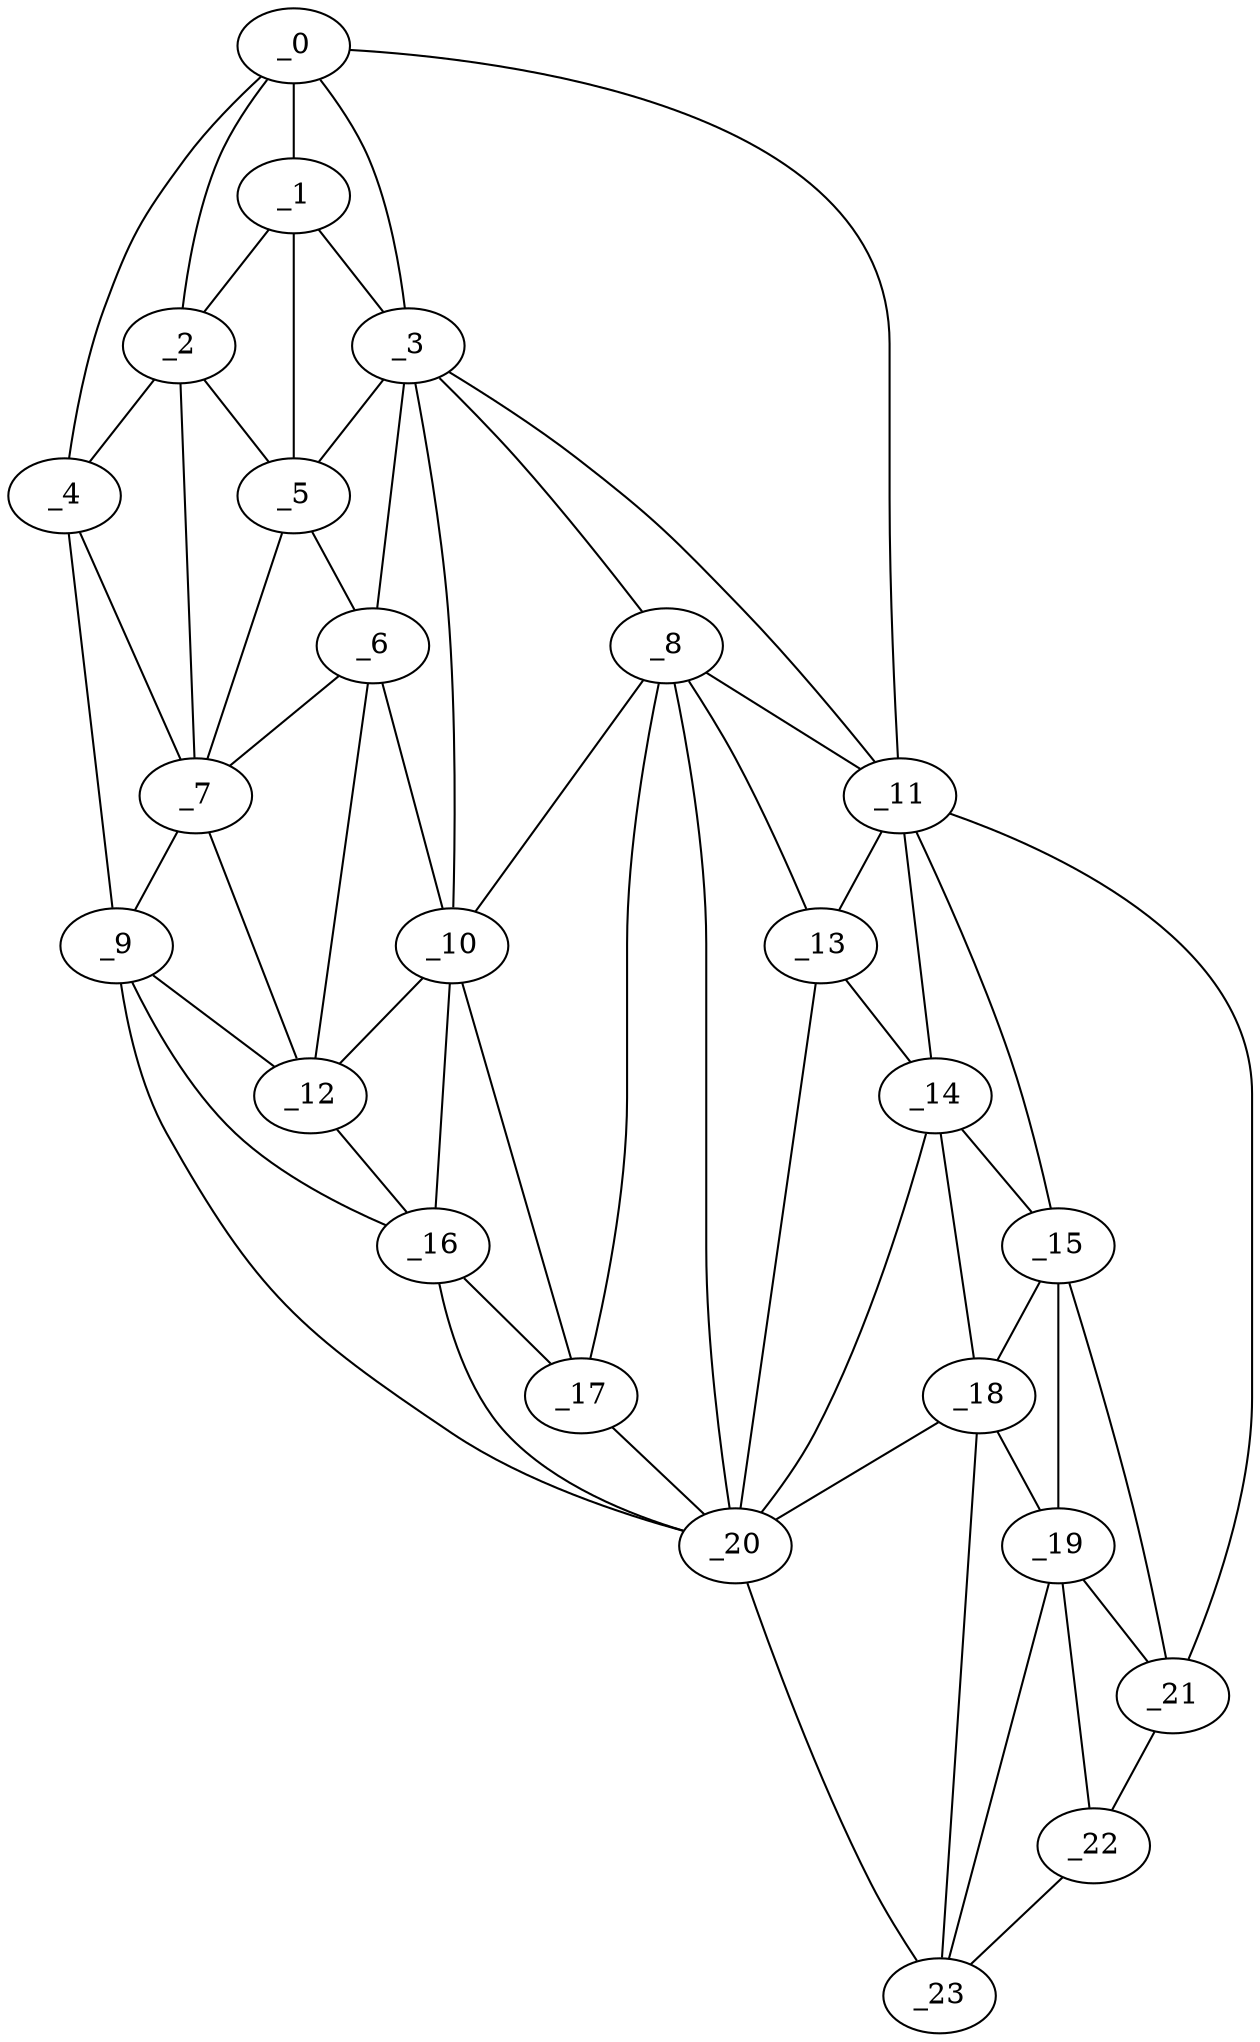graph "obj57__70.gxl" {
	_0	 [x=19,
		y=36];
	_1	 [x=32,
		y=35];
	_0 -- _1	 [valence=2];
	_2	 [x=36,
		y=15];
	_0 -- _2	 [valence=2];
	_3	 [x=38,
		y=56];
	_0 -- _3	 [valence=2];
	_4	 [x=40,
		y=8];
	_0 -- _4	 [valence=1];
	_11	 [x=65,
		y=122];
	_0 -- _11	 [valence=1];
	_1 -- _2	 [valence=1];
	_1 -- _3	 [valence=1];
	_5	 [x=41,
		y=31];
	_1 -- _5	 [valence=2];
	_2 -- _4	 [valence=1];
	_2 -- _5	 [valence=2];
	_7	 [x=59,
		y=12];
	_2 -- _7	 [valence=1];
	_3 -- _5	 [valence=2];
	_6	 [x=56,
		y=32];
	_3 -- _6	 [valence=1];
	_8	 [x=61,
		y=76];
	_3 -- _8	 [valence=1];
	_10	 [x=63,
		y=37];
	_3 -- _10	 [valence=2];
	_3 -- _11	 [valence=2];
	_4 -- _7	 [valence=2];
	_9	 [x=63,
		y=5];
	_4 -- _9	 [valence=1];
	_5 -- _6	 [valence=1];
	_5 -- _7	 [valence=2];
	_6 -- _7	 [valence=2];
	_6 -- _10	 [valence=2];
	_12	 [x=66,
		y=32];
	_6 -- _12	 [valence=1];
	_7 -- _9	 [valence=1];
	_7 -- _12	 [valence=2];
	_8 -- _10	 [valence=1];
	_8 -- _11	 [valence=2];
	_13	 [x=68,
		y=87];
	_8 -- _13	 [valence=2];
	_17	 [x=78,
		y=50];
	_8 -- _17	 [valence=1];
	_20	 [x=102,
		y=72];
	_8 -- _20	 [valence=1];
	_9 -- _12	 [valence=2];
	_16	 [x=78,
		y=41];
	_9 -- _16	 [valence=1];
	_9 -- _20	 [valence=1];
	_10 -- _12	 [valence=2];
	_10 -- _16	 [valence=1];
	_10 -- _17	 [valence=2];
	_11 -- _13	 [valence=1];
	_14	 [x=73,
		y=91];
	_11 -- _14	 [valence=2];
	_15	 [x=74,
		y=119];
	_11 -- _15	 [valence=1];
	_21	 [x=103,
		y=112];
	_11 -- _21	 [valence=1];
	_12 -- _16	 [valence=2];
	_13 -- _14	 [valence=1];
	_13 -- _20	 [valence=2];
	_14 -- _15	 [valence=2];
	_18	 [x=86,
		y=96];
	_14 -- _18	 [valence=2];
	_14 -- _20	 [valence=2];
	_15 -- _18	 [valence=2];
	_19	 [x=93,
		y=106];
	_15 -- _19	 [valence=2];
	_15 -- _21	 [valence=2];
	_16 -- _17	 [valence=1];
	_16 -- _20	 [valence=2];
	_17 -- _20	 [valence=2];
	_18 -- _19	 [valence=2];
	_18 -- _20	 [valence=2];
	_23	 [x=105,
		y=95];
	_18 -- _23	 [valence=1];
	_19 -- _21	 [valence=1];
	_22	 [x=104,
		y=105];
	_19 -- _22	 [valence=2];
	_19 -- _23	 [valence=2];
	_20 -- _23	 [valence=1];
	_21 -- _22	 [valence=1];
	_22 -- _23	 [valence=1];
}
